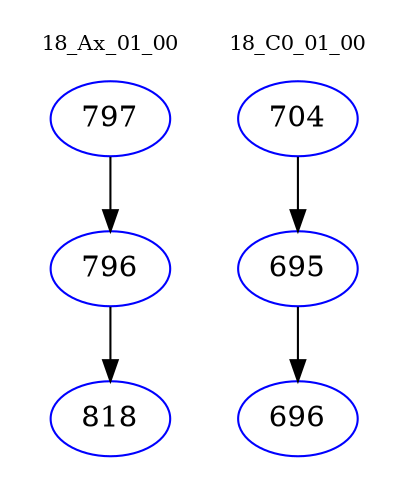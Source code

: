 digraph{
subgraph cluster_0 {
color = white
label = "18_Ax_01_00";
fontsize=10;
T0_797 [label="797", color="blue"]
T0_797 -> T0_796 [color="black"]
T0_796 [label="796", color="blue"]
T0_796 -> T0_818 [color="black"]
T0_818 [label="818", color="blue"]
}
subgraph cluster_1 {
color = white
label = "18_C0_01_00";
fontsize=10;
T1_704 [label="704", color="blue"]
T1_704 -> T1_695 [color="black"]
T1_695 [label="695", color="blue"]
T1_695 -> T1_696 [color="black"]
T1_696 [label="696", color="blue"]
}
}
